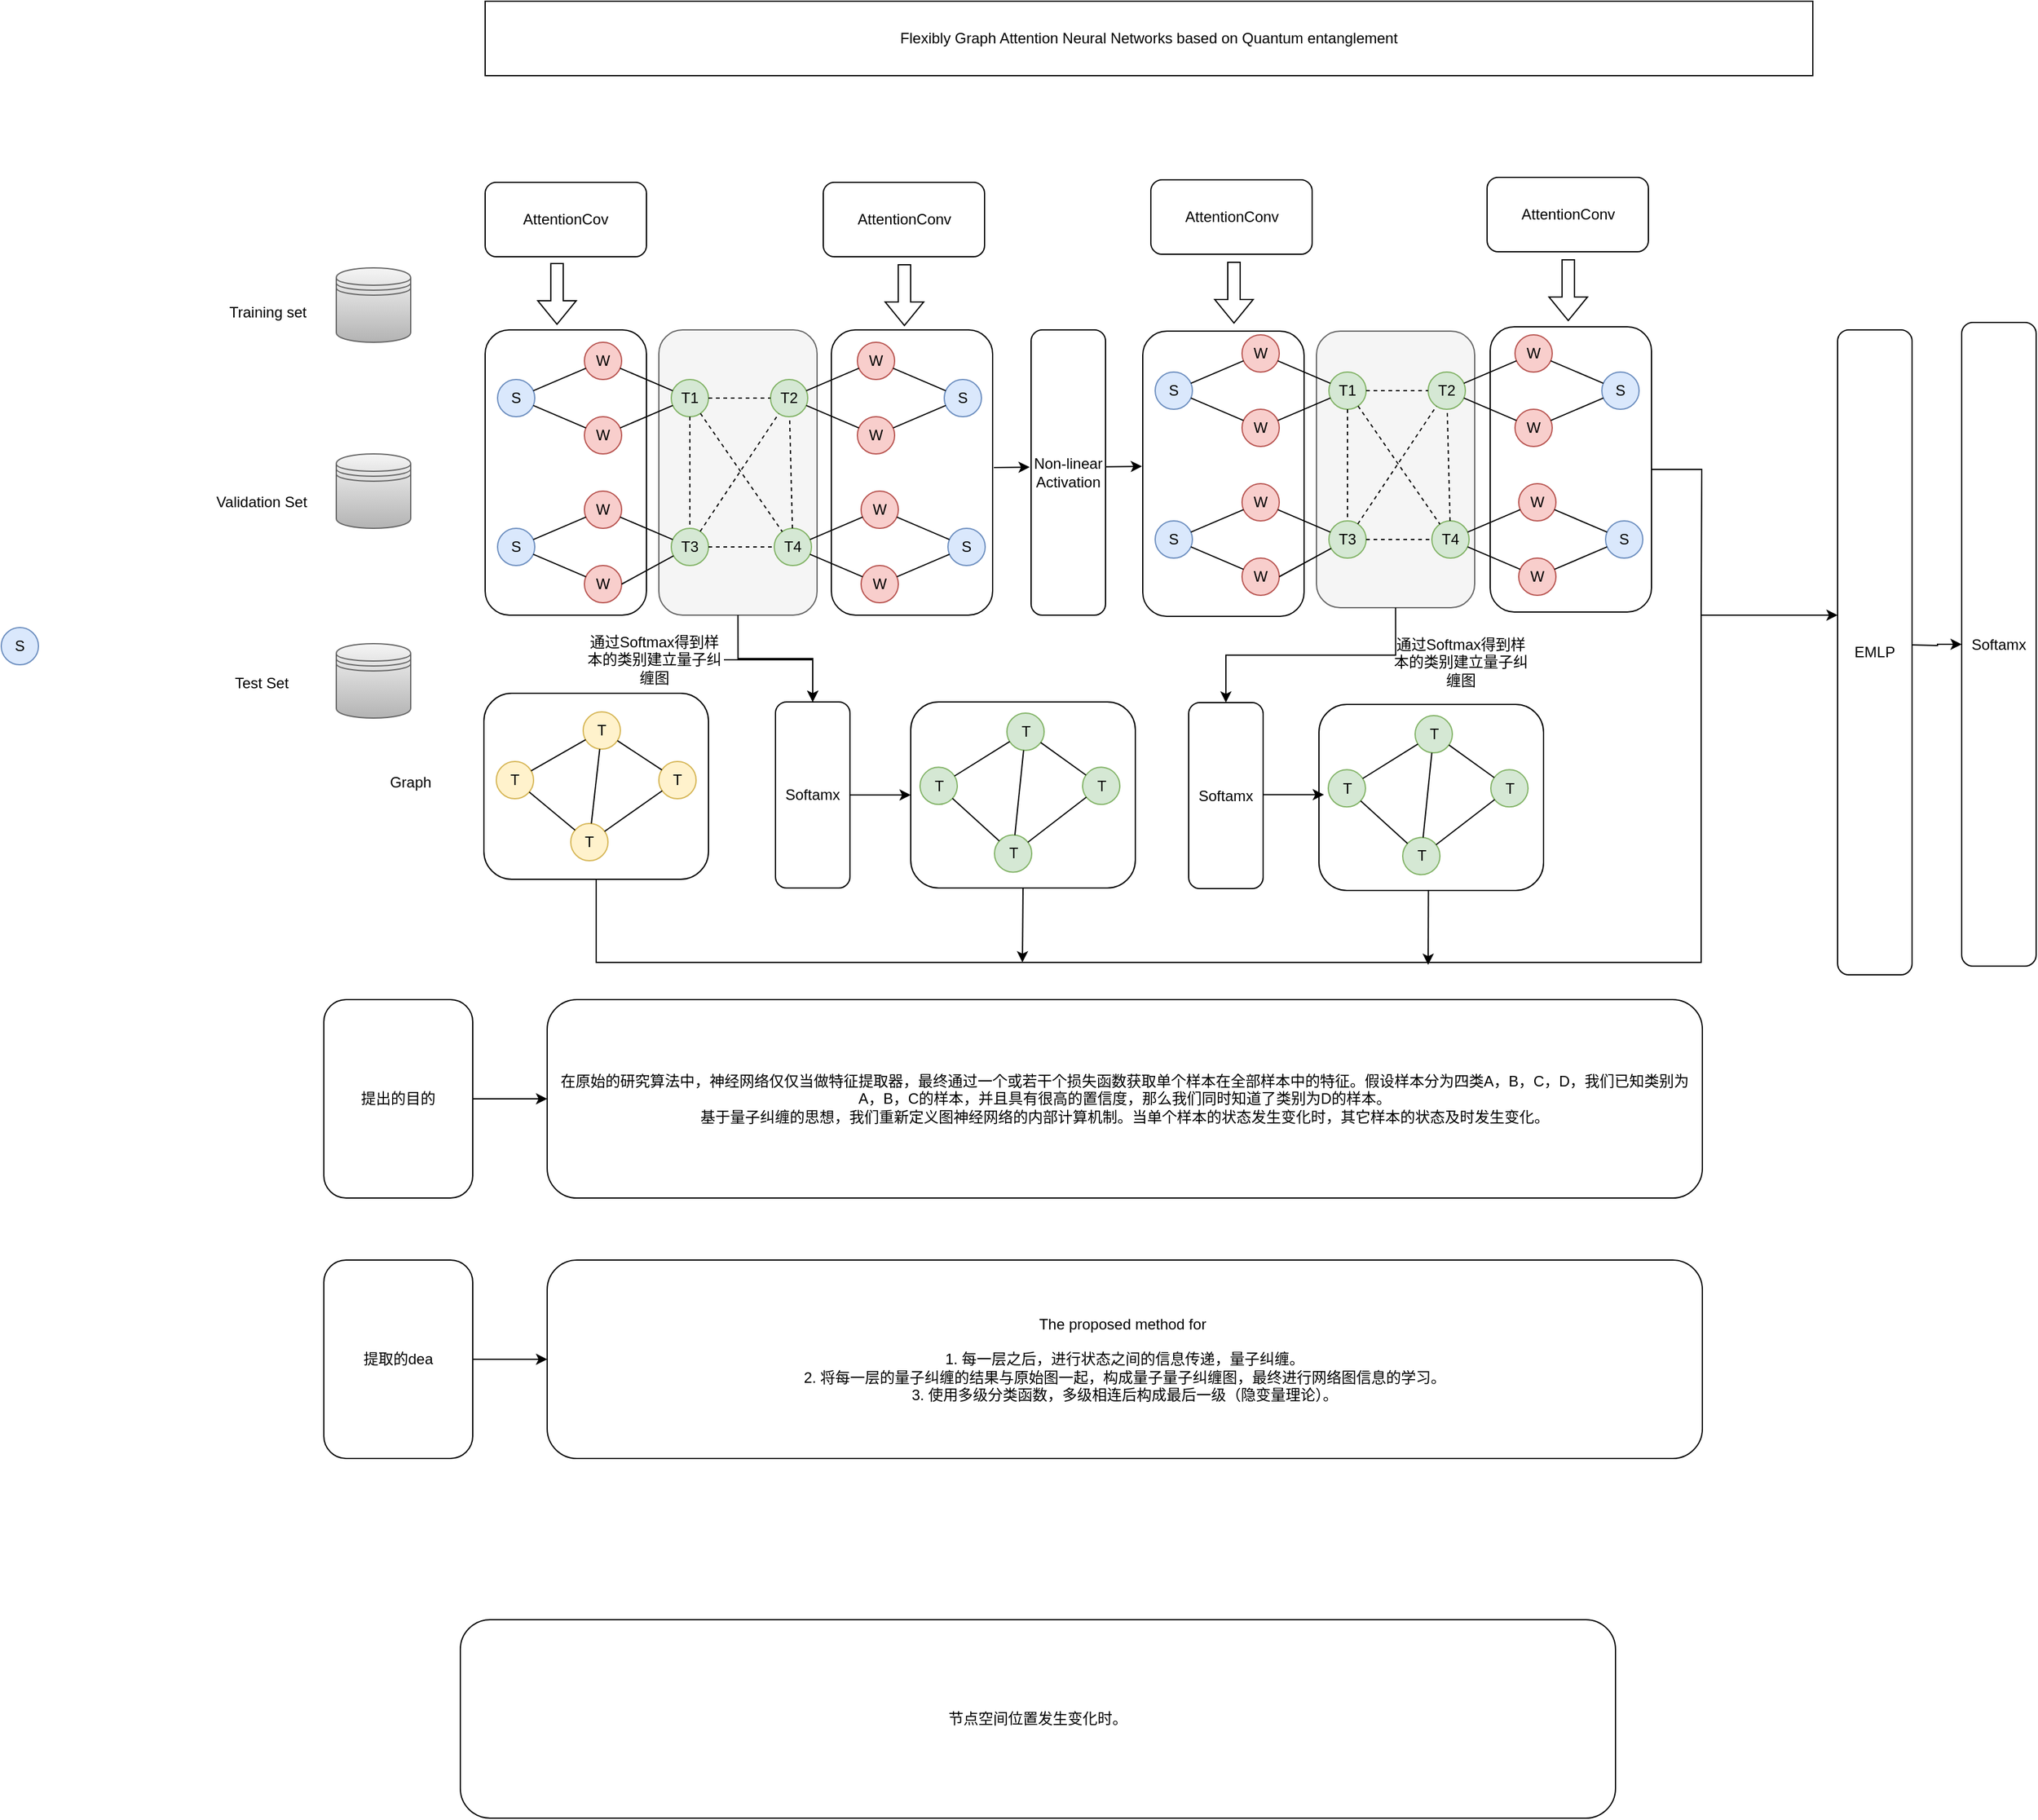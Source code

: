 <mxfile version="20.5.0" type="github">
  <diagram id="ObROusXgH3hBW1gGpqjg" name="第 1 页">
    <mxGraphModel dx="2867" dy="1100" grid="1" gridSize="10" guides="1" tooltips="1" connect="1" arrows="1" fold="1" page="1" pageScale="1" pageWidth="827" pageHeight="1169" math="0" shadow="0">
      <root>
        <mxCell id="0" />
        <mxCell id="1" parent="0" />
        <mxCell id="uUBAp2DgtA_l8BqaeNeY-1" value="" style="rounded=1;whiteSpace=wrap;html=1;" parent="1" vertex="1">
          <mxGeometry x="1020" y="817.5" width="130" height="230" as="geometry" />
        </mxCell>
        <mxCell id="uUBAp2DgtA_l8BqaeNeY-2" value="" style="rounded=1;whiteSpace=wrap;html=1;" parent="1" vertex="1">
          <mxGeometry x="489" y="820" width="130" height="230" as="geometry" />
        </mxCell>
        <mxCell id="uUBAp2DgtA_l8BqaeNeY-3" value="" style="rounded=1;whiteSpace=wrap;html=1;" parent="1" vertex="1">
          <mxGeometry x="740" y="821" width="130" height="230" as="geometry" />
        </mxCell>
        <mxCell id="uUBAp2DgtA_l8BqaeNeY-4" value="" style="rounded=1;whiteSpace=wrap;html=1;" parent="1" vertex="1">
          <mxGeometry x="210" y="820" width="130" height="230" as="geometry" />
        </mxCell>
        <mxCell id="uUBAp2DgtA_l8BqaeNeY-5" value="" style="rounded=1;whiteSpace=wrap;html=1;fillColor=#f5f5f5;fontColor=#333333;strokeColor=#666666;" parent="1" vertex="1">
          <mxGeometry x="350" y="820" width="127.5" height="230" as="geometry" />
        </mxCell>
        <mxCell id="uUBAp2DgtA_l8BqaeNeY-6" value="S" style="ellipse;whiteSpace=wrap;html=1;aspect=fixed;fillColor=#dae8fc;strokeColor=#6c8ebf;" parent="1" vertex="1">
          <mxGeometry x="220" y="860" width="30" height="30" as="geometry" />
        </mxCell>
        <mxCell id="uUBAp2DgtA_l8BqaeNeY-7" value="W" style="ellipse;whiteSpace=wrap;html=1;aspect=fixed;fillColor=#f8cecc;strokeColor=#b85450;" parent="1" vertex="1">
          <mxGeometry x="290" y="830" width="30" height="30" as="geometry" />
        </mxCell>
        <mxCell id="uUBAp2DgtA_l8BqaeNeY-8" value="W" style="ellipse;whiteSpace=wrap;html=1;aspect=fixed;fillColor=#f8cecc;strokeColor=#b85450;" parent="1" vertex="1">
          <mxGeometry x="290" y="890" width="30" height="30" as="geometry" />
        </mxCell>
        <mxCell id="uUBAp2DgtA_l8BqaeNeY-9" value="T1" style="ellipse;whiteSpace=wrap;html=1;aspect=fixed;fillColor=#d5e8d4;strokeColor=#82b366;" parent="1" vertex="1">
          <mxGeometry x="360" y="860" width="30" height="30" as="geometry" />
        </mxCell>
        <mxCell id="uUBAp2DgtA_l8BqaeNeY-10" value="S" style="ellipse;whiteSpace=wrap;html=1;aspect=fixed;fillColor=#dae8fc;strokeColor=#6c8ebf;" parent="1" vertex="1">
          <mxGeometry x="220" y="980" width="30" height="30" as="geometry" />
        </mxCell>
        <mxCell id="uUBAp2DgtA_l8BqaeNeY-11" value="W" style="ellipse;whiteSpace=wrap;html=1;aspect=fixed;fillColor=#f8cecc;strokeColor=#b85450;" parent="1" vertex="1">
          <mxGeometry x="290" y="950" width="30" height="30" as="geometry" />
        </mxCell>
        <mxCell id="uUBAp2DgtA_l8BqaeNeY-12" value="W" style="ellipse;whiteSpace=wrap;html=1;aspect=fixed;fillColor=#f8cecc;strokeColor=#b85450;" parent="1" vertex="1">
          <mxGeometry x="290" y="1010" width="30" height="30" as="geometry" />
        </mxCell>
        <mxCell id="uUBAp2DgtA_l8BqaeNeY-13" value="T3" style="ellipse;whiteSpace=wrap;html=1;aspect=fixed;fillColor=#d5e8d4;strokeColor=#82b366;" parent="1" vertex="1">
          <mxGeometry x="360" y="980" width="30" height="30" as="geometry" />
        </mxCell>
        <mxCell id="uUBAp2DgtA_l8BqaeNeY-14" value="" style="endArrow=none;html=1;rounded=0;" parent="1" source="uUBAp2DgtA_l8BqaeNeY-6" target="uUBAp2DgtA_l8BqaeNeY-7" edge="1">
          <mxGeometry width="50" height="50" relative="1" as="geometry">
            <mxPoint x="390" y="960" as="sourcePoint" />
            <mxPoint x="440" y="910" as="targetPoint" />
          </mxGeometry>
        </mxCell>
        <mxCell id="uUBAp2DgtA_l8BqaeNeY-15" value="" style="endArrow=none;html=1;rounded=0;" parent="1" source="uUBAp2DgtA_l8BqaeNeY-6" target="uUBAp2DgtA_l8BqaeNeY-8" edge="1">
          <mxGeometry width="50" height="50" relative="1" as="geometry">
            <mxPoint x="280" y="885" as="sourcePoint" />
            <mxPoint x="304.393" y="865.607" as="targetPoint" />
          </mxGeometry>
        </mxCell>
        <mxCell id="uUBAp2DgtA_l8BqaeNeY-16" value="" style="endArrow=none;html=1;rounded=0;" parent="1" source="uUBAp2DgtA_l8BqaeNeY-10" target="uUBAp2DgtA_l8BqaeNeY-11" edge="1">
          <mxGeometry width="50" height="50" relative="1" as="geometry">
            <mxPoint x="280" y="885" as="sourcePoint" />
            <mxPoint x="300" y="915" as="targetPoint" />
          </mxGeometry>
        </mxCell>
        <mxCell id="uUBAp2DgtA_l8BqaeNeY-17" value="" style="endArrow=none;html=1;rounded=0;" parent="1" source="uUBAp2DgtA_l8BqaeNeY-10" target="uUBAp2DgtA_l8BqaeNeY-12" edge="1">
          <mxGeometry width="50" height="50" relative="1" as="geometry">
            <mxPoint x="280" y="1005" as="sourcePoint" />
            <mxPoint x="304.393" y="985.607" as="targetPoint" />
          </mxGeometry>
        </mxCell>
        <mxCell id="uUBAp2DgtA_l8BqaeNeY-18" value="" style="endArrow=none;html=1;rounded=0;" parent="1" source="uUBAp2DgtA_l8BqaeNeY-7" target="uUBAp2DgtA_l8BqaeNeY-9" edge="1">
          <mxGeometry width="50" height="50" relative="1" as="geometry">
            <mxPoint x="280" y="885" as="sourcePoint" />
            <mxPoint x="304.393" y="865.607" as="targetPoint" />
          </mxGeometry>
        </mxCell>
        <mxCell id="uUBAp2DgtA_l8BqaeNeY-19" value="" style="endArrow=none;html=1;rounded=0;" parent="1" source="uUBAp2DgtA_l8BqaeNeY-8" target="uUBAp2DgtA_l8BqaeNeY-9" edge="1">
          <mxGeometry width="50" height="50" relative="1" as="geometry">
            <mxPoint x="330" y="855" as="sourcePoint" />
            <mxPoint x="370" y="885" as="targetPoint" />
          </mxGeometry>
        </mxCell>
        <mxCell id="uUBAp2DgtA_l8BqaeNeY-20" value="" style="endArrow=none;html=1;rounded=0;" parent="1" source="uUBAp2DgtA_l8BqaeNeY-11" target="uUBAp2DgtA_l8BqaeNeY-13" edge="1">
          <mxGeometry width="50" height="50" relative="1" as="geometry">
            <mxPoint x="330" y="915" as="sourcePoint" />
            <mxPoint x="370" y="885" as="targetPoint" />
          </mxGeometry>
        </mxCell>
        <mxCell id="uUBAp2DgtA_l8BqaeNeY-21" value="" style="endArrow=none;html=1;rounded=0;exitX=1;exitY=0.5;exitDx=0;exitDy=0;" parent="1" source="uUBAp2DgtA_l8BqaeNeY-12" target="uUBAp2DgtA_l8BqaeNeY-13" edge="1">
          <mxGeometry width="50" height="50" relative="1" as="geometry">
            <mxPoint x="330" y="975" as="sourcePoint" />
            <mxPoint x="370" y="1005" as="targetPoint" />
          </mxGeometry>
        </mxCell>
        <mxCell id="uUBAp2DgtA_l8BqaeNeY-22" value="T2" style="ellipse;whiteSpace=wrap;html=1;aspect=fixed;fillColor=#d5e8d4;strokeColor=#82b366;" parent="1" vertex="1">
          <mxGeometry x="440" y="860" width="30" height="30" as="geometry" />
        </mxCell>
        <mxCell id="uUBAp2DgtA_l8BqaeNeY-23" value="W" style="ellipse;whiteSpace=wrap;html=1;aspect=fixed;fillColor=#f8cecc;strokeColor=#b85450;" parent="1" vertex="1">
          <mxGeometry x="510" y="830" width="30" height="30" as="geometry" />
        </mxCell>
        <mxCell id="uUBAp2DgtA_l8BqaeNeY-24" value="W" style="ellipse;whiteSpace=wrap;html=1;aspect=fixed;fillColor=#f8cecc;strokeColor=#b85450;" parent="1" vertex="1">
          <mxGeometry x="510" y="890" width="30" height="30" as="geometry" />
        </mxCell>
        <mxCell id="uUBAp2DgtA_l8BqaeNeY-25" value="S" style="ellipse;whiteSpace=wrap;html=1;aspect=fixed;fillColor=#dae8fc;strokeColor=#6c8ebf;" parent="1" vertex="1">
          <mxGeometry x="580" y="860" width="30" height="30" as="geometry" />
        </mxCell>
        <mxCell id="uUBAp2DgtA_l8BqaeNeY-26" value="" style="endArrow=none;html=1;rounded=0;" parent="1" source="uUBAp2DgtA_l8BqaeNeY-22" target="uUBAp2DgtA_l8BqaeNeY-23" edge="1">
          <mxGeometry width="50" height="50" relative="1" as="geometry">
            <mxPoint x="610" y="960" as="sourcePoint" />
            <mxPoint x="660" y="910" as="targetPoint" />
          </mxGeometry>
        </mxCell>
        <mxCell id="uUBAp2DgtA_l8BqaeNeY-27" value="" style="endArrow=none;html=1;rounded=0;" parent="1" source="uUBAp2DgtA_l8BqaeNeY-22" target="uUBAp2DgtA_l8BqaeNeY-24" edge="1">
          <mxGeometry width="50" height="50" relative="1" as="geometry">
            <mxPoint x="500" y="885" as="sourcePoint" />
            <mxPoint x="524.393" y="865.607" as="targetPoint" />
          </mxGeometry>
        </mxCell>
        <mxCell id="uUBAp2DgtA_l8BqaeNeY-28" value="" style="endArrow=none;html=1;rounded=0;" parent="1" source="uUBAp2DgtA_l8BqaeNeY-23" target="uUBAp2DgtA_l8BqaeNeY-25" edge="1">
          <mxGeometry width="50" height="50" relative="1" as="geometry">
            <mxPoint x="500" y="885" as="sourcePoint" />
            <mxPoint x="524.393" y="865.607" as="targetPoint" />
          </mxGeometry>
        </mxCell>
        <mxCell id="uUBAp2DgtA_l8BqaeNeY-29" value="" style="endArrow=none;html=1;rounded=0;" parent="1" source="uUBAp2DgtA_l8BqaeNeY-24" target="uUBAp2DgtA_l8BqaeNeY-25" edge="1">
          <mxGeometry width="50" height="50" relative="1" as="geometry">
            <mxPoint x="550" y="855" as="sourcePoint" />
            <mxPoint x="590" y="885" as="targetPoint" />
          </mxGeometry>
        </mxCell>
        <mxCell id="uUBAp2DgtA_l8BqaeNeY-30" value="T4" style="ellipse;whiteSpace=wrap;html=1;aspect=fixed;fillColor=#d5e8d4;strokeColor=#82b366;" parent="1" vertex="1">
          <mxGeometry x="443" y="980" width="30" height="30" as="geometry" />
        </mxCell>
        <mxCell id="uUBAp2DgtA_l8BqaeNeY-31" value="W" style="ellipse;whiteSpace=wrap;html=1;aspect=fixed;fillColor=#f8cecc;strokeColor=#b85450;" parent="1" vertex="1">
          <mxGeometry x="513" y="950" width="30" height="30" as="geometry" />
        </mxCell>
        <mxCell id="uUBAp2DgtA_l8BqaeNeY-32" value="W" style="ellipse;whiteSpace=wrap;html=1;aspect=fixed;fillColor=#f8cecc;strokeColor=#b85450;" parent="1" vertex="1">
          <mxGeometry x="513" y="1010" width="30" height="30" as="geometry" />
        </mxCell>
        <mxCell id="uUBAp2DgtA_l8BqaeNeY-33" value="S" style="ellipse;whiteSpace=wrap;html=1;aspect=fixed;fillColor=#dae8fc;strokeColor=#6c8ebf;" parent="1" vertex="1">
          <mxGeometry x="583" y="980" width="30" height="30" as="geometry" />
        </mxCell>
        <mxCell id="uUBAp2DgtA_l8BqaeNeY-34" value="" style="endArrow=none;html=1;rounded=0;" parent="1" source="uUBAp2DgtA_l8BqaeNeY-30" target="uUBAp2DgtA_l8BqaeNeY-31" edge="1">
          <mxGeometry width="50" height="50" relative="1" as="geometry">
            <mxPoint x="613" y="1080" as="sourcePoint" />
            <mxPoint x="663" y="1030" as="targetPoint" />
          </mxGeometry>
        </mxCell>
        <mxCell id="uUBAp2DgtA_l8BqaeNeY-35" value="" style="endArrow=none;html=1;rounded=0;" parent="1" source="uUBAp2DgtA_l8BqaeNeY-30" target="uUBAp2DgtA_l8BqaeNeY-32" edge="1">
          <mxGeometry width="50" height="50" relative="1" as="geometry">
            <mxPoint x="503" y="1005" as="sourcePoint" />
            <mxPoint x="527.393" y="985.607" as="targetPoint" />
          </mxGeometry>
        </mxCell>
        <mxCell id="uUBAp2DgtA_l8BqaeNeY-36" value="" style="endArrow=none;html=1;rounded=0;" parent="1" source="uUBAp2DgtA_l8BqaeNeY-31" target="uUBAp2DgtA_l8BqaeNeY-33" edge="1">
          <mxGeometry width="50" height="50" relative="1" as="geometry">
            <mxPoint x="503" y="1005" as="sourcePoint" />
            <mxPoint x="527.393" y="985.607" as="targetPoint" />
          </mxGeometry>
        </mxCell>
        <mxCell id="uUBAp2DgtA_l8BqaeNeY-37" value="" style="endArrow=none;html=1;rounded=0;" parent="1" source="uUBAp2DgtA_l8BqaeNeY-32" target="uUBAp2DgtA_l8BqaeNeY-33" edge="1">
          <mxGeometry width="50" height="50" relative="1" as="geometry">
            <mxPoint x="553" y="975" as="sourcePoint" />
            <mxPoint x="593" y="1005" as="targetPoint" />
          </mxGeometry>
        </mxCell>
        <mxCell id="uUBAp2DgtA_l8BqaeNeY-38" value="" style="endArrow=none;dashed=1;html=1;rounded=0;" parent="1" source="uUBAp2DgtA_l8BqaeNeY-9" target="uUBAp2DgtA_l8BqaeNeY-22" edge="1">
          <mxGeometry width="50" height="50" relative="1" as="geometry">
            <mxPoint x="390" y="920" as="sourcePoint" />
            <mxPoint x="440" y="870" as="targetPoint" />
          </mxGeometry>
        </mxCell>
        <mxCell id="uUBAp2DgtA_l8BqaeNeY-39" value="" style="endArrow=none;dashed=1;html=1;rounded=0;" parent="1" source="uUBAp2DgtA_l8BqaeNeY-9" target="uUBAp2DgtA_l8BqaeNeY-30" edge="1">
          <mxGeometry width="50" height="50" relative="1" as="geometry">
            <mxPoint x="400" y="885" as="sourcePoint" />
            <mxPoint x="450" y="885" as="targetPoint" />
          </mxGeometry>
        </mxCell>
        <mxCell id="uUBAp2DgtA_l8BqaeNeY-40" value="" style="endArrow=none;dashed=1;html=1;rounded=0;" parent="1" source="uUBAp2DgtA_l8BqaeNeY-9" target="uUBAp2DgtA_l8BqaeNeY-13" edge="1">
          <mxGeometry width="50" height="50" relative="1" as="geometry">
            <mxPoint x="410" y="895" as="sourcePoint" />
            <mxPoint x="460" y="895" as="targetPoint" />
          </mxGeometry>
        </mxCell>
        <mxCell id="uUBAp2DgtA_l8BqaeNeY-41" value="" style="endArrow=none;dashed=1;html=1;rounded=0;" parent="1" source="uUBAp2DgtA_l8BqaeNeY-30" target="uUBAp2DgtA_l8BqaeNeY-22" edge="1">
          <mxGeometry width="50" height="50" relative="1" as="geometry">
            <mxPoint x="400" y="885" as="sourcePoint" />
            <mxPoint x="450" y="885" as="targetPoint" />
          </mxGeometry>
        </mxCell>
        <mxCell id="uUBAp2DgtA_l8BqaeNeY-42" value="" style="endArrow=none;dashed=1;html=1;rounded=0;" parent="1" source="uUBAp2DgtA_l8BqaeNeY-13" target="uUBAp2DgtA_l8BqaeNeY-22" edge="1">
          <mxGeometry width="50" height="50" relative="1" as="geometry">
            <mxPoint x="467.643" y="990.004" as="sourcePoint" />
            <mxPoint x="465.312" y="899.997" as="targetPoint" />
          </mxGeometry>
        </mxCell>
        <mxCell id="uUBAp2DgtA_l8BqaeNeY-43" value="" style="endArrow=none;dashed=1;html=1;rounded=0;" parent="1" source="uUBAp2DgtA_l8BqaeNeY-13" target="uUBAp2DgtA_l8BqaeNeY-30" edge="1">
          <mxGeometry width="50" height="50" relative="1" as="geometry">
            <mxPoint x="393.287" y="992.497" as="sourcePoint" />
            <mxPoint x="456.679" y="897.481" as="targetPoint" />
          </mxGeometry>
        </mxCell>
        <mxCell id="uUBAp2DgtA_l8BqaeNeY-44" value="" style="rounded=1;whiteSpace=wrap;html=1;fillColor=#f5f5f5;fontColor=#333333;strokeColor=#666666;" parent="1" vertex="1">
          <mxGeometry x="880" y="821" width="127.5" height="223" as="geometry" />
        </mxCell>
        <mxCell id="uUBAp2DgtA_l8BqaeNeY-45" value="S" style="ellipse;whiteSpace=wrap;html=1;aspect=fixed;fillColor=#dae8fc;strokeColor=#6c8ebf;" parent="1" vertex="1">
          <mxGeometry x="750" y="854" width="30" height="30" as="geometry" />
        </mxCell>
        <mxCell id="uUBAp2DgtA_l8BqaeNeY-46" value="W" style="ellipse;whiteSpace=wrap;html=1;aspect=fixed;fillColor=#f8cecc;strokeColor=#b85450;" parent="1" vertex="1">
          <mxGeometry x="820" y="824" width="30" height="30" as="geometry" />
        </mxCell>
        <mxCell id="uUBAp2DgtA_l8BqaeNeY-47" value="W" style="ellipse;whiteSpace=wrap;html=1;aspect=fixed;fillColor=#f8cecc;strokeColor=#b85450;" parent="1" vertex="1">
          <mxGeometry x="820" y="884" width="30" height="30" as="geometry" />
        </mxCell>
        <mxCell id="uUBAp2DgtA_l8BqaeNeY-48" value="T1" style="ellipse;whiteSpace=wrap;html=1;aspect=fixed;fillColor=#d5e8d4;strokeColor=#82b366;" parent="1" vertex="1">
          <mxGeometry x="890" y="854" width="30" height="30" as="geometry" />
        </mxCell>
        <mxCell id="uUBAp2DgtA_l8BqaeNeY-49" value="S" style="ellipse;whiteSpace=wrap;html=1;aspect=fixed;fillColor=#dae8fc;strokeColor=#6c8ebf;" parent="1" vertex="1">
          <mxGeometry x="750" y="974" width="30" height="30" as="geometry" />
        </mxCell>
        <mxCell id="uUBAp2DgtA_l8BqaeNeY-50" value="W" style="ellipse;whiteSpace=wrap;html=1;aspect=fixed;fillColor=#f8cecc;strokeColor=#b85450;" parent="1" vertex="1">
          <mxGeometry x="820" y="944" width="30" height="30" as="geometry" />
        </mxCell>
        <mxCell id="uUBAp2DgtA_l8BqaeNeY-51" value="W" style="ellipse;whiteSpace=wrap;html=1;aspect=fixed;fillColor=#f8cecc;strokeColor=#b85450;" parent="1" vertex="1">
          <mxGeometry x="820" y="1004" width="30" height="30" as="geometry" />
        </mxCell>
        <mxCell id="uUBAp2DgtA_l8BqaeNeY-52" value="T3" style="ellipse;whiteSpace=wrap;html=1;aspect=fixed;fillColor=#d5e8d4;strokeColor=#82b366;" parent="1" vertex="1">
          <mxGeometry x="890" y="974" width="30" height="30" as="geometry" />
        </mxCell>
        <mxCell id="uUBAp2DgtA_l8BqaeNeY-53" value="" style="endArrow=none;html=1;rounded=0;" parent="1" source="uUBAp2DgtA_l8BqaeNeY-45" target="uUBAp2DgtA_l8BqaeNeY-46" edge="1">
          <mxGeometry width="50" height="50" relative="1" as="geometry">
            <mxPoint x="920" y="954" as="sourcePoint" />
            <mxPoint x="970" y="904" as="targetPoint" />
          </mxGeometry>
        </mxCell>
        <mxCell id="uUBAp2DgtA_l8BqaeNeY-54" value="" style="endArrow=none;html=1;rounded=0;" parent="1" source="uUBAp2DgtA_l8BqaeNeY-45" target="uUBAp2DgtA_l8BqaeNeY-47" edge="1">
          <mxGeometry width="50" height="50" relative="1" as="geometry">
            <mxPoint x="810" y="879" as="sourcePoint" />
            <mxPoint x="834.393" y="859.607" as="targetPoint" />
          </mxGeometry>
        </mxCell>
        <mxCell id="uUBAp2DgtA_l8BqaeNeY-55" value="" style="endArrow=none;html=1;rounded=0;" parent="1" source="uUBAp2DgtA_l8BqaeNeY-49" target="uUBAp2DgtA_l8BqaeNeY-50" edge="1">
          <mxGeometry width="50" height="50" relative="1" as="geometry">
            <mxPoint x="810" y="879" as="sourcePoint" />
            <mxPoint x="830" y="909" as="targetPoint" />
          </mxGeometry>
        </mxCell>
        <mxCell id="uUBAp2DgtA_l8BqaeNeY-56" value="" style="endArrow=none;html=1;rounded=0;" parent="1" source="uUBAp2DgtA_l8BqaeNeY-49" target="uUBAp2DgtA_l8BqaeNeY-51" edge="1">
          <mxGeometry width="50" height="50" relative="1" as="geometry">
            <mxPoint x="810" y="999" as="sourcePoint" />
            <mxPoint x="834.393" y="979.607" as="targetPoint" />
          </mxGeometry>
        </mxCell>
        <mxCell id="uUBAp2DgtA_l8BqaeNeY-57" value="" style="endArrow=none;html=1;rounded=0;" parent="1" source="uUBAp2DgtA_l8BqaeNeY-46" target="uUBAp2DgtA_l8BqaeNeY-48" edge="1">
          <mxGeometry width="50" height="50" relative="1" as="geometry">
            <mxPoint x="810" y="879" as="sourcePoint" />
            <mxPoint x="834.393" y="859.607" as="targetPoint" />
          </mxGeometry>
        </mxCell>
        <mxCell id="uUBAp2DgtA_l8BqaeNeY-58" value="" style="endArrow=none;html=1;rounded=0;" parent="1" source="uUBAp2DgtA_l8BqaeNeY-47" target="uUBAp2DgtA_l8BqaeNeY-48" edge="1">
          <mxGeometry width="50" height="50" relative="1" as="geometry">
            <mxPoint x="860" y="849" as="sourcePoint" />
            <mxPoint x="900" y="879" as="targetPoint" />
          </mxGeometry>
        </mxCell>
        <mxCell id="uUBAp2DgtA_l8BqaeNeY-59" value="" style="endArrow=none;html=1;rounded=0;" parent="1" source="uUBAp2DgtA_l8BqaeNeY-50" target="uUBAp2DgtA_l8BqaeNeY-52" edge="1">
          <mxGeometry width="50" height="50" relative="1" as="geometry">
            <mxPoint x="860" y="909" as="sourcePoint" />
            <mxPoint x="900" y="879" as="targetPoint" />
          </mxGeometry>
        </mxCell>
        <mxCell id="uUBAp2DgtA_l8BqaeNeY-60" value="" style="endArrow=none;html=1;rounded=0;exitX=1;exitY=0.5;exitDx=0;exitDy=0;" parent="1" source="uUBAp2DgtA_l8BqaeNeY-51" target="uUBAp2DgtA_l8BqaeNeY-52" edge="1">
          <mxGeometry width="50" height="50" relative="1" as="geometry">
            <mxPoint x="860" y="969" as="sourcePoint" />
            <mxPoint x="900" y="999" as="targetPoint" />
          </mxGeometry>
        </mxCell>
        <mxCell id="uUBAp2DgtA_l8BqaeNeY-61" value="T2" style="ellipse;whiteSpace=wrap;html=1;aspect=fixed;fillColor=#d5e8d4;strokeColor=#82b366;" parent="1" vertex="1">
          <mxGeometry x="970" y="854" width="30" height="30" as="geometry" />
        </mxCell>
        <mxCell id="uUBAp2DgtA_l8BqaeNeY-62" value="W" style="ellipse;whiteSpace=wrap;html=1;aspect=fixed;fillColor=#f8cecc;strokeColor=#b85450;" parent="1" vertex="1">
          <mxGeometry x="1040" y="824" width="30" height="30" as="geometry" />
        </mxCell>
        <mxCell id="uUBAp2DgtA_l8BqaeNeY-63" value="W" style="ellipse;whiteSpace=wrap;html=1;aspect=fixed;fillColor=#f8cecc;strokeColor=#b85450;" parent="1" vertex="1">
          <mxGeometry x="1040" y="884" width="30" height="30" as="geometry" />
        </mxCell>
        <mxCell id="uUBAp2DgtA_l8BqaeNeY-64" value="S" style="ellipse;whiteSpace=wrap;html=1;aspect=fixed;fillColor=#dae8fc;strokeColor=#6c8ebf;" parent="1" vertex="1">
          <mxGeometry x="1110" y="854" width="30" height="30" as="geometry" />
        </mxCell>
        <mxCell id="uUBAp2DgtA_l8BqaeNeY-65" value="" style="endArrow=none;html=1;rounded=0;" parent="1" source="uUBAp2DgtA_l8BqaeNeY-61" target="uUBAp2DgtA_l8BqaeNeY-62" edge="1">
          <mxGeometry width="50" height="50" relative="1" as="geometry">
            <mxPoint x="1140" y="954" as="sourcePoint" />
            <mxPoint x="1190" y="904" as="targetPoint" />
          </mxGeometry>
        </mxCell>
        <mxCell id="uUBAp2DgtA_l8BqaeNeY-66" value="" style="endArrow=none;html=1;rounded=0;" parent="1" source="uUBAp2DgtA_l8BqaeNeY-61" target="uUBAp2DgtA_l8BqaeNeY-63" edge="1">
          <mxGeometry width="50" height="50" relative="1" as="geometry">
            <mxPoint x="1030" y="879" as="sourcePoint" />
            <mxPoint x="1054.393" y="859.607" as="targetPoint" />
          </mxGeometry>
        </mxCell>
        <mxCell id="uUBAp2DgtA_l8BqaeNeY-67" value="" style="endArrow=none;html=1;rounded=0;" parent="1" source="uUBAp2DgtA_l8BqaeNeY-62" target="uUBAp2DgtA_l8BqaeNeY-64" edge="1">
          <mxGeometry width="50" height="50" relative="1" as="geometry">
            <mxPoint x="1030" y="879" as="sourcePoint" />
            <mxPoint x="1054.393" y="859.607" as="targetPoint" />
          </mxGeometry>
        </mxCell>
        <mxCell id="uUBAp2DgtA_l8BqaeNeY-68" value="" style="endArrow=none;html=1;rounded=0;" parent="1" source="uUBAp2DgtA_l8BqaeNeY-63" target="uUBAp2DgtA_l8BqaeNeY-64" edge="1">
          <mxGeometry width="50" height="50" relative="1" as="geometry">
            <mxPoint x="1080" y="849" as="sourcePoint" />
            <mxPoint x="1120" y="879" as="targetPoint" />
          </mxGeometry>
        </mxCell>
        <mxCell id="uUBAp2DgtA_l8BqaeNeY-69" value="T4" style="ellipse;whiteSpace=wrap;html=1;aspect=fixed;fillColor=#d5e8d4;strokeColor=#82b366;" parent="1" vertex="1">
          <mxGeometry x="973" y="974" width="30" height="30" as="geometry" />
        </mxCell>
        <mxCell id="uUBAp2DgtA_l8BqaeNeY-70" value="W" style="ellipse;whiteSpace=wrap;html=1;aspect=fixed;fillColor=#f8cecc;strokeColor=#b85450;" parent="1" vertex="1">
          <mxGeometry x="1043" y="944" width="30" height="30" as="geometry" />
        </mxCell>
        <mxCell id="uUBAp2DgtA_l8BqaeNeY-71" value="W" style="ellipse;whiteSpace=wrap;html=1;aspect=fixed;fillColor=#f8cecc;strokeColor=#b85450;" parent="1" vertex="1">
          <mxGeometry x="1043" y="1004" width="30" height="30" as="geometry" />
        </mxCell>
        <mxCell id="uUBAp2DgtA_l8BqaeNeY-72" value="S" style="ellipse;whiteSpace=wrap;html=1;aspect=fixed;fillColor=#dae8fc;strokeColor=#6c8ebf;" parent="1" vertex="1">
          <mxGeometry x="1113" y="974" width="30" height="30" as="geometry" />
        </mxCell>
        <mxCell id="uUBAp2DgtA_l8BqaeNeY-73" value="" style="endArrow=none;html=1;rounded=0;" parent="1" source="uUBAp2DgtA_l8BqaeNeY-69" target="uUBAp2DgtA_l8BqaeNeY-70" edge="1">
          <mxGeometry width="50" height="50" relative="1" as="geometry">
            <mxPoint x="1143" y="1074" as="sourcePoint" />
            <mxPoint x="1193" y="1024" as="targetPoint" />
          </mxGeometry>
        </mxCell>
        <mxCell id="uUBAp2DgtA_l8BqaeNeY-74" value="" style="endArrow=none;html=1;rounded=0;" parent="1" source="uUBAp2DgtA_l8BqaeNeY-69" target="uUBAp2DgtA_l8BqaeNeY-71" edge="1">
          <mxGeometry width="50" height="50" relative="1" as="geometry">
            <mxPoint x="1033" y="999" as="sourcePoint" />
            <mxPoint x="1057.393" y="979.607" as="targetPoint" />
          </mxGeometry>
        </mxCell>
        <mxCell id="uUBAp2DgtA_l8BqaeNeY-75" value="" style="endArrow=none;html=1;rounded=0;" parent="1" source="uUBAp2DgtA_l8BqaeNeY-70" target="uUBAp2DgtA_l8BqaeNeY-72" edge="1">
          <mxGeometry width="50" height="50" relative="1" as="geometry">
            <mxPoint x="1033" y="999" as="sourcePoint" />
            <mxPoint x="1057.393" y="979.607" as="targetPoint" />
          </mxGeometry>
        </mxCell>
        <mxCell id="uUBAp2DgtA_l8BqaeNeY-76" value="" style="endArrow=none;html=1;rounded=0;" parent="1" source="uUBAp2DgtA_l8BqaeNeY-71" target="uUBAp2DgtA_l8BqaeNeY-72" edge="1">
          <mxGeometry width="50" height="50" relative="1" as="geometry">
            <mxPoint x="1083" y="969" as="sourcePoint" />
            <mxPoint x="1123" y="999" as="targetPoint" />
          </mxGeometry>
        </mxCell>
        <mxCell id="uUBAp2DgtA_l8BqaeNeY-77" value="" style="endArrow=none;dashed=1;html=1;rounded=0;" parent="1" source="uUBAp2DgtA_l8BqaeNeY-48" target="uUBAp2DgtA_l8BqaeNeY-61" edge="1">
          <mxGeometry width="50" height="50" relative="1" as="geometry">
            <mxPoint x="920" y="914" as="sourcePoint" />
            <mxPoint x="970" y="864" as="targetPoint" />
          </mxGeometry>
        </mxCell>
        <mxCell id="uUBAp2DgtA_l8BqaeNeY-78" value="" style="endArrow=none;dashed=1;html=1;rounded=0;" parent="1" source="uUBAp2DgtA_l8BqaeNeY-48" target="uUBAp2DgtA_l8BqaeNeY-69" edge="1">
          <mxGeometry width="50" height="50" relative="1" as="geometry">
            <mxPoint x="930" y="879" as="sourcePoint" />
            <mxPoint x="980" y="879" as="targetPoint" />
          </mxGeometry>
        </mxCell>
        <mxCell id="uUBAp2DgtA_l8BqaeNeY-79" value="" style="endArrow=none;dashed=1;html=1;rounded=0;" parent="1" source="uUBAp2DgtA_l8BqaeNeY-48" target="uUBAp2DgtA_l8BqaeNeY-52" edge="1">
          <mxGeometry width="50" height="50" relative="1" as="geometry">
            <mxPoint x="940" y="889" as="sourcePoint" />
            <mxPoint x="990" y="889" as="targetPoint" />
          </mxGeometry>
        </mxCell>
        <mxCell id="uUBAp2DgtA_l8BqaeNeY-80" value="" style="endArrow=none;dashed=1;html=1;rounded=0;" parent="1" source="uUBAp2DgtA_l8BqaeNeY-69" target="uUBAp2DgtA_l8BqaeNeY-61" edge="1">
          <mxGeometry width="50" height="50" relative="1" as="geometry">
            <mxPoint x="930" y="879" as="sourcePoint" />
            <mxPoint x="980" y="879" as="targetPoint" />
          </mxGeometry>
        </mxCell>
        <mxCell id="uUBAp2DgtA_l8BqaeNeY-81" value="" style="endArrow=none;dashed=1;html=1;rounded=0;" parent="1" source="uUBAp2DgtA_l8BqaeNeY-52" target="uUBAp2DgtA_l8BqaeNeY-61" edge="1">
          <mxGeometry width="50" height="50" relative="1" as="geometry">
            <mxPoint x="997.643" y="984.004" as="sourcePoint" />
            <mxPoint x="995.312" y="893.997" as="targetPoint" />
          </mxGeometry>
        </mxCell>
        <mxCell id="uUBAp2DgtA_l8BqaeNeY-82" value="" style="endArrow=none;dashed=1;html=1;rounded=0;" parent="1" source="uUBAp2DgtA_l8BqaeNeY-52" target="uUBAp2DgtA_l8BqaeNeY-69" edge="1">
          <mxGeometry width="50" height="50" relative="1" as="geometry">
            <mxPoint x="923.287" y="986.497" as="sourcePoint" />
            <mxPoint x="986.679" y="891.481" as="targetPoint" />
          </mxGeometry>
        </mxCell>
        <mxCell id="uUBAp2DgtA_l8BqaeNeY-83" value="Non-linear&lt;br&gt;Activation" style="rounded=1;whiteSpace=wrap;html=1;" parent="1" vertex="1">
          <mxGeometry x="650" y="820" width="60" height="230" as="geometry" />
        </mxCell>
        <mxCell id="uUBAp2DgtA_l8BqaeNeY-84" value="EMLP" style="rounded=1;whiteSpace=wrap;html=1;" parent="1" vertex="1">
          <mxGeometry x="1300" y="820" width="60" height="520" as="geometry" />
        </mxCell>
        <mxCell id="uUBAp2DgtA_l8BqaeNeY-85" value="" style="shape=datastore;whiteSpace=wrap;html=1;fillColor=#f5f5f5;strokeColor=#666666;gradientColor=#b3b3b3;" parent="1" vertex="1">
          <mxGeometry x="90" y="770" width="60" height="60" as="geometry" />
        </mxCell>
        <mxCell id="uUBAp2DgtA_l8BqaeNeY-86" value="" style="shape=datastore;whiteSpace=wrap;html=1;fillColor=#f5f5f5;strokeColor=#666666;gradientColor=#b3b3b3;" parent="1" vertex="1">
          <mxGeometry x="90" y="920" width="60" height="60" as="geometry" />
        </mxCell>
        <mxCell id="uUBAp2DgtA_l8BqaeNeY-87" value="" style="shape=datastore;whiteSpace=wrap;html=1;fillColor=#f5f5f5;strokeColor=#666666;gradientColor=#b3b3b3;" parent="1" vertex="1">
          <mxGeometry x="90" y="1073" width="60" height="60" as="geometry" />
        </mxCell>
        <mxCell id="uUBAp2DgtA_l8BqaeNeY-92" value="" style="shape=flexArrow;endArrow=classic;html=1;rounded=0;" parent="1" edge="1">
          <mxGeometry width="50" height="50" relative="1" as="geometry">
            <mxPoint x="267.91" y="766" as="sourcePoint" />
            <mxPoint x="267.91" y="816" as="targetPoint" />
          </mxGeometry>
        </mxCell>
        <mxCell id="uUBAp2DgtA_l8BqaeNeY-93" value="AttentionCov" style="rounded=1;whiteSpace=wrap;html=1;" parent="1" vertex="1">
          <mxGeometry x="210" y="701" width="130" height="60" as="geometry" />
        </mxCell>
        <mxCell id="uUBAp2DgtA_l8BqaeNeY-94" value="AttentionConv" style="rounded=1;whiteSpace=wrap;html=1;" parent="1" vertex="1">
          <mxGeometry x="746.5" y="699" width="130" height="60" as="geometry" />
        </mxCell>
        <mxCell id="uUBAp2DgtA_l8BqaeNeY-95" value="" style="shape=flexArrow;endArrow=classic;html=1;rounded=0;" parent="1" edge="1">
          <mxGeometry width="50" height="50" relative="1" as="geometry">
            <mxPoint x="813.5" y="765" as="sourcePoint" />
            <mxPoint x="813.5" y="815" as="targetPoint" />
          </mxGeometry>
        </mxCell>
        <mxCell id="uUBAp2DgtA_l8BqaeNeY-96" value="" style="shape=flexArrow;endArrow=classic;html=1;rounded=0;" parent="1" edge="1">
          <mxGeometry width="50" height="50" relative="1" as="geometry">
            <mxPoint x="547.91" y="767" as="sourcePoint" />
            <mxPoint x="547.91" y="817" as="targetPoint" />
          </mxGeometry>
        </mxCell>
        <mxCell id="uUBAp2DgtA_l8BqaeNeY-97" value="AttentionConv" style="rounded=1;whiteSpace=wrap;html=1;" parent="1" vertex="1">
          <mxGeometry x="482.5" y="701" width="130" height="60" as="geometry" />
        </mxCell>
        <mxCell id="uUBAp2DgtA_l8BqaeNeY-98" value="" style="shape=flexArrow;endArrow=classic;html=1;rounded=0;" parent="1" edge="1">
          <mxGeometry width="50" height="50" relative="1" as="geometry">
            <mxPoint x="1082.91" y="763" as="sourcePoint" />
            <mxPoint x="1082.91" y="813" as="targetPoint" />
          </mxGeometry>
        </mxCell>
        <mxCell id="uUBAp2DgtA_l8BqaeNeY-99" value="AttentionConv" style="rounded=1;whiteSpace=wrap;html=1;" parent="1" vertex="1">
          <mxGeometry x="1017.5" y="697" width="130" height="60" as="geometry" />
        </mxCell>
        <mxCell id="uUBAp2DgtA_l8BqaeNeY-110" value="" style="group" parent="1" vertex="1" connectable="0">
          <mxGeometry x="219" y="1128" width="171" height="135" as="geometry" />
        </mxCell>
        <mxCell id="-yCArFwvEZyqS_r8EFs1-46" value="" style="group" parent="uUBAp2DgtA_l8BqaeNeY-110" vertex="1" connectable="0">
          <mxGeometry x="-10" y="-15" width="181" height="150" as="geometry" />
        </mxCell>
        <mxCell id="-yCArFwvEZyqS_r8EFs1-47" value="" style="rounded=1;whiteSpace=wrap;html=1;" parent="-yCArFwvEZyqS_r8EFs1-46" vertex="1">
          <mxGeometry width="181" height="150" as="geometry" />
        </mxCell>
        <mxCell id="uUBAp2DgtA_l8BqaeNeY-111" value="T" style="ellipse;whiteSpace=wrap;html=1;aspect=fixed;fillColor=#fff2cc;strokeColor=#d6b656;" parent="uUBAp2DgtA_l8BqaeNeY-110" vertex="1">
          <mxGeometry y="40" width="30" height="30" as="geometry" />
        </mxCell>
        <mxCell id="uUBAp2DgtA_l8BqaeNeY-112" value="T" style="ellipse;whiteSpace=wrap;html=1;aspect=fixed;fillColor=#fff2cc;strokeColor=#d6b656;" parent="uUBAp2DgtA_l8BqaeNeY-110" vertex="1">
          <mxGeometry x="70" width="30" height="30" as="geometry" />
        </mxCell>
        <mxCell id="uUBAp2DgtA_l8BqaeNeY-113" value="" style="endArrow=none;html=1;rounded=0;" parent="uUBAp2DgtA_l8BqaeNeY-110" source="uUBAp2DgtA_l8BqaeNeY-112" target="uUBAp2DgtA_l8BqaeNeY-111" edge="1">
          <mxGeometry width="50" height="50" relative="1" as="geometry">
            <mxPoint x="-321.213" y="230.909" as="sourcePoint" />
            <mxPoint x="-278.815" y="249.155" as="targetPoint" />
          </mxGeometry>
        </mxCell>
        <mxCell id="uUBAp2DgtA_l8BqaeNeY-114" value="T" style="ellipse;whiteSpace=wrap;html=1;aspect=fixed;fillColor=#fff2cc;strokeColor=#d6b656;" parent="uUBAp2DgtA_l8BqaeNeY-110" vertex="1">
          <mxGeometry x="60" y="90" width="30" height="30" as="geometry" />
        </mxCell>
        <mxCell id="uUBAp2DgtA_l8BqaeNeY-115" value="T" style="ellipse;whiteSpace=wrap;html=1;aspect=fixed;fillColor=#fff2cc;strokeColor=#d6b656;" parent="uUBAp2DgtA_l8BqaeNeY-110" vertex="1">
          <mxGeometry x="131" y="40" width="30" height="30" as="geometry" />
        </mxCell>
        <mxCell id="uUBAp2DgtA_l8BqaeNeY-116" value="" style="endArrow=none;html=1;rounded=0;" parent="uUBAp2DgtA_l8BqaeNeY-110" source="uUBAp2DgtA_l8BqaeNeY-114" target="uUBAp2DgtA_l8BqaeNeY-112" edge="1">
          <mxGeometry width="50" height="50" relative="1" as="geometry">
            <mxPoint x="-260.213" y="270.909" as="sourcePoint" />
            <mxPoint x="-217.815" y="289.155" as="targetPoint" />
          </mxGeometry>
        </mxCell>
        <mxCell id="uUBAp2DgtA_l8BqaeNeY-117" value="" style="endArrow=none;html=1;rounded=0;" parent="uUBAp2DgtA_l8BqaeNeY-110" source="uUBAp2DgtA_l8BqaeNeY-115" target="uUBAp2DgtA_l8BqaeNeY-112" edge="1">
          <mxGeometry width="50" height="50" relative="1" as="geometry">
            <mxPoint x="87.543" y="90.08" as="sourcePoint" />
            <mxPoint x="93.344" y="39.908" as="targetPoint" />
          </mxGeometry>
        </mxCell>
        <mxCell id="uUBAp2DgtA_l8BqaeNeY-118" value="" style="endArrow=none;html=1;rounded=0;" parent="uUBAp2DgtA_l8BqaeNeY-110" source="uUBAp2DgtA_l8BqaeNeY-114" target="uUBAp2DgtA_l8BqaeNeY-111" edge="1">
          <mxGeometry width="50" height="50" relative="1" as="geometry">
            <mxPoint x="81.958" y="32.41" as="sourcePoint" />
            <mxPoint x="38.009" y="57.532" as="targetPoint" />
          </mxGeometry>
        </mxCell>
        <mxCell id="uUBAp2DgtA_l8BqaeNeY-119" value="" style="endArrow=none;html=1;rounded=0;" parent="uUBAp2DgtA_l8BqaeNeY-110" source="uUBAp2DgtA_l8BqaeNeY-115" target="uUBAp2DgtA_l8BqaeNeY-114" edge="1">
          <mxGeometry width="50" height="50" relative="1" as="geometry">
            <mxPoint x="73.439" y="105.443" as="sourcePoint" />
            <mxPoint x="36.554" y="74.566" as="targetPoint" />
          </mxGeometry>
        </mxCell>
        <mxCell id="uUBAp2DgtA_l8BqaeNeY-130" value="" style="endArrow=classic;html=1;rounded=0;entryX=-0.019;entryY=0.481;entryDx=0;entryDy=0;entryPerimeter=0;" parent="1" target="uUBAp2DgtA_l8BqaeNeY-83" edge="1">
          <mxGeometry width="50" height="50" relative="1" as="geometry">
            <mxPoint x="620" y="931" as="sourcePoint" />
            <mxPoint x="510" y="870" as="targetPoint" />
          </mxGeometry>
        </mxCell>
        <mxCell id="uUBAp2DgtA_l8BqaeNeY-131" value="" style="endArrow=classic;html=1;rounded=0;entryX=-0.019;entryY=0.481;entryDx=0;entryDy=0;entryPerimeter=0;" parent="1" edge="1">
          <mxGeometry width="50" height="50" relative="1" as="geometry">
            <mxPoint x="710.5" y="930.37" as="sourcePoint" />
            <mxPoint x="739.36" y="930" as="targetPoint" />
          </mxGeometry>
        </mxCell>
        <mxCell id="uUBAp2DgtA_l8BqaeNeY-132" value="The proposed method for&amp;nbsp;&lt;br&gt;&lt;br&gt;1. 每一层之后，进行状态之间的信息传递，量子纠缠。&lt;br&gt;2. 将每一层的量子纠缠的结果与原始图一起，构成量子量子纠缠图，最终进行网络图信息的学习。&lt;br&gt;3. 使用多级分类函数，多级相连后构成最后一级（隐变量理论）。" style="rounded=1;whiteSpace=wrap;html=1;" parent="1" vertex="1">
          <mxGeometry x="260" y="1570" width="931" height="160" as="geometry" />
        </mxCell>
        <mxCell id="uUBAp2DgtA_l8BqaeNeY-133" value="Flexibly Graph Attention Neural Networks based on&amp;nbsp;Quantum entanglement" style="rounded=0;whiteSpace=wrap;html=1;" parent="1" vertex="1">
          <mxGeometry x="210" y="555" width="1070" height="60" as="geometry" />
        </mxCell>
        <mxCell id="uUBAp2DgtA_l8BqaeNeY-136" value="Training set" style="text;html=1;strokeColor=none;fillColor=none;align=center;verticalAlign=middle;whiteSpace=wrap;rounded=0;" parent="1" vertex="1">
          <mxGeometry y="791" width="70" height="30" as="geometry" />
        </mxCell>
        <mxCell id="uUBAp2DgtA_l8BqaeNeY-137" value="S" style="ellipse;whiteSpace=wrap;html=1;aspect=fixed;fillColor=#dae8fc;strokeColor=#6c8ebf;" parent="1" vertex="1">
          <mxGeometry x="-180" y="1060" width="30" height="30" as="geometry" />
        </mxCell>
        <mxCell id="uUBAp2DgtA_l8BqaeNeY-138" value="Validation Set" style="text;html=1;strokeColor=none;fillColor=none;align=center;verticalAlign=middle;whiteSpace=wrap;rounded=0;" parent="1" vertex="1">
          <mxGeometry x="-10" y="944" width="80" height="30" as="geometry" />
        </mxCell>
        <mxCell id="uUBAp2DgtA_l8BqaeNeY-140" value="Test Set" style="text;html=1;strokeColor=none;fillColor=none;align=center;verticalAlign=middle;whiteSpace=wrap;rounded=0;" parent="1" vertex="1">
          <mxGeometry x="-10" y="1090" width="80" height="30" as="geometry" />
        </mxCell>
        <mxCell id="-yCArFwvEZyqS_r8EFs1-1" value="在原始的研究算法中，神经网络仅仅当做特征提取器，最终通过一个或若干个损失函数获取单个样本在全部样本中的特征。假设样本分为四类A，B，C，D，我们已知类别为A，B，C的样本，并且具有很高的置信度，那么我们同时知道了类别为D的样本。&lt;br&gt;基于量子纠缠的思想，我们重新定义图神经网络的内部计算机制。当单个样本的状态发生变化时，其它样本的状态及时发生变化。" style="rounded=1;whiteSpace=wrap;html=1;" parent="1" vertex="1">
          <mxGeometry x="260" y="1360" width="931" height="160" as="geometry" />
        </mxCell>
        <mxCell id="Ich4NGvivZwvhX958-lQ-1" value="" style="edgeStyle=orthogonalEdgeStyle;rounded=0;orthogonalLoop=1;jettySize=auto;html=1;" parent="1" source="-yCArFwvEZyqS_r8EFs1-2" target="-yCArFwvEZyqS_r8EFs1-58" edge="1">
          <mxGeometry relative="1" as="geometry" />
        </mxCell>
        <mxCell id="-yCArFwvEZyqS_r8EFs1-2" value="通过Softmax得到样本的类别建立量子纠缠图" style="text;html=1;strokeColor=none;fillColor=none;align=center;verticalAlign=middle;whiteSpace=wrap;rounded=0;" parent="1" vertex="1">
          <mxGeometry x="290" y="1071" width="112.5" height="30" as="geometry" />
        </mxCell>
        <mxCell id="-yCArFwvEZyqS_r8EFs1-3" value="通过Softmax得到样本的类别建立量子纠缠图" style="text;html=1;strokeColor=none;fillColor=none;align=center;verticalAlign=middle;whiteSpace=wrap;rounded=0;" parent="1" vertex="1">
          <mxGeometry x="940" y="1073" width="112.5" height="30" as="geometry" />
        </mxCell>
        <mxCell id="-yCArFwvEZyqS_r8EFs1-6" value="" style="edgeStyle=orthogonalEdgeStyle;rounded=0;orthogonalLoop=1;jettySize=auto;html=1;" parent="1" source="-yCArFwvEZyqS_r8EFs1-4" target="-yCArFwvEZyqS_r8EFs1-1" edge="1">
          <mxGeometry relative="1" as="geometry" />
        </mxCell>
        <mxCell id="-yCArFwvEZyqS_r8EFs1-4" value="提出的目的" style="rounded=1;whiteSpace=wrap;html=1;" parent="1" vertex="1">
          <mxGeometry x="80" y="1360" width="120" height="160" as="geometry" />
        </mxCell>
        <mxCell id="-yCArFwvEZyqS_r8EFs1-7" value="" style="edgeStyle=orthogonalEdgeStyle;rounded=0;orthogonalLoop=1;jettySize=auto;html=1;" parent="1" source="-yCArFwvEZyqS_r8EFs1-5" target="uUBAp2DgtA_l8BqaeNeY-132" edge="1">
          <mxGeometry relative="1" as="geometry" />
        </mxCell>
        <mxCell id="-yCArFwvEZyqS_r8EFs1-5" value="提取的dea" style="rounded=1;whiteSpace=wrap;html=1;" parent="1" vertex="1">
          <mxGeometry x="80" y="1570" width="120" height="160" as="geometry" />
        </mxCell>
        <mxCell id="-yCArFwvEZyqS_r8EFs1-9" value="" style="group" parent="1" vertex="1" connectable="0">
          <mxGeometry x="553" y="1120" width="181" height="150" as="geometry" />
        </mxCell>
        <mxCell id="-yCArFwvEZyqS_r8EFs1-8" value="" style="rounded=1;whiteSpace=wrap;html=1;" parent="-yCArFwvEZyqS_r8EFs1-9" vertex="1">
          <mxGeometry width="181" height="150" as="geometry" />
        </mxCell>
        <mxCell id="uUBAp2DgtA_l8BqaeNeY-100" value="" style="group" parent="-yCArFwvEZyqS_r8EFs1-9" vertex="1" connectable="0">
          <mxGeometry x="7.5" y="9" width="161" height="131" as="geometry" />
        </mxCell>
        <mxCell id="uUBAp2DgtA_l8BqaeNeY-101" value="T" style="ellipse;whiteSpace=wrap;html=1;aspect=fixed;fillColor=#d5e8d4;strokeColor=#82b366;" parent="uUBAp2DgtA_l8BqaeNeY-100" vertex="1">
          <mxGeometry y="43.667" width="30" height="30" as="geometry" />
        </mxCell>
        <mxCell id="uUBAp2DgtA_l8BqaeNeY-102" value="T" style="ellipse;whiteSpace=wrap;html=1;aspect=fixed;fillColor=#d5e8d4;strokeColor=#82b366;" parent="uUBAp2DgtA_l8BqaeNeY-100" vertex="1">
          <mxGeometry x="70" width="30" height="30" as="geometry" />
        </mxCell>
        <mxCell id="uUBAp2DgtA_l8BqaeNeY-103" value="" style="endArrow=none;html=1;rounded=0;" parent="uUBAp2DgtA_l8BqaeNeY-100" source="uUBAp2DgtA_l8BqaeNeY-102" target="uUBAp2DgtA_l8BqaeNeY-101" edge="1">
          <mxGeometry width="50" height="50" relative="1" as="geometry">
            <mxPoint x="-321.213" y="252.075" as="sourcePoint" />
            <mxPoint x="-278.815" y="271.995" as="targetPoint" />
          </mxGeometry>
        </mxCell>
        <mxCell id="uUBAp2DgtA_l8BqaeNeY-104" value="T" style="ellipse;whiteSpace=wrap;html=1;aspect=fixed;fillColor=#d5e8d4;strokeColor=#82b366;" parent="uUBAp2DgtA_l8BqaeNeY-100" vertex="1">
          <mxGeometry x="60" y="98.25" width="30" height="30" as="geometry" />
        </mxCell>
        <mxCell id="uUBAp2DgtA_l8BqaeNeY-105" value="T" style="ellipse;whiteSpace=wrap;html=1;aspect=fixed;fillColor=#d5e8d4;strokeColor=#82b366;" parent="uUBAp2DgtA_l8BqaeNeY-100" vertex="1">
          <mxGeometry x="131" y="43.667" width="30" height="30" as="geometry" />
        </mxCell>
        <mxCell id="uUBAp2DgtA_l8BqaeNeY-106" value="" style="endArrow=none;html=1;rounded=0;" parent="uUBAp2DgtA_l8BqaeNeY-100" source="uUBAp2DgtA_l8BqaeNeY-104" target="uUBAp2DgtA_l8BqaeNeY-102" edge="1">
          <mxGeometry width="50" height="50" relative="1" as="geometry">
            <mxPoint x="-260.213" y="295.742" as="sourcePoint" />
            <mxPoint x="-217.815" y="315.661" as="targetPoint" />
          </mxGeometry>
        </mxCell>
        <mxCell id="uUBAp2DgtA_l8BqaeNeY-107" value="" style="endArrow=none;html=1;rounded=0;" parent="uUBAp2DgtA_l8BqaeNeY-100" source="uUBAp2DgtA_l8BqaeNeY-105" target="uUBAp2DgtA_l8BqaeNeY-102" edge="1">
          <mxGeometry width="50" height="50" relative="1" as="geometry">
            <mxPoint x="87.543" y="98.337" as="sourcePoint" />
            <mxPoint x="93.344" y="43.567" as="targetPoint" />
          </mxGeometry>
        </mxCell>
        <mxCell id="uUBAp2DgtA_l8BqaeNeY-108" value="" style="endArrow=none;html=1;rounded=0;" parent="uUBAp2DgtA_l8BqaeNeY-100" source="uUBAp2DgtA_l8BqaeNeY-104" target="uUBAp2DgtA_l8BqaeNeY-101" edge="1">
          <mxGeometry width="50" height="50" relative="1" as="geometry">
            <mxPoint x="81.958" y="35.381" as="sourcePoint" />
            <mxPoint x="38.009" y="62.806" as="targetPoint" />
          </mxGeometry>
        </mxCell>
        <mxCell id="uUBAp2DgtA_l8BqaeNeY-109" value="" style="endArrow=none;html=1;rounded=0;" parent="uUBAp2DgtA_l8BqaeNeY-100" source="uUBAp2DgtA_l8BqaeNeY-105" target="uUBAp2DgtA_l8BqaeNeY-104" edge="1">
          <mxGeometry width="50" height="50" relative="1" as="geometry">
            <mxPoint x="73.439" y="115.108" as="sourcePoint" />
            <mxPoint x="36.554" y="81.401" as="targetPoint" />
          </mxGeometry>
        </mxCell>
        <mxCell id="-yCArFwvEZyqS_r8EFs1-10" value="" style="group" parent="1" vertex="1" connectable="0">
          <mxGeometry x="882" y="1122" width="181" height="150" as="geometry" />
        </mxCell>
        <mxCell id="-yCArFwvEZyqS_r8EFs1-11" value="" style="rounded=1;whiteSpace=wrap;html=1;" parent="-yCArFwvEZyqS_r8EFs1-10" vertex="1">
          <mxGeometry width="181" height="150" as="geometry" />
        </mxCell>
        <mxCell id="-yCArFwvEZyqS_r8EFs1-12" value="" style="group" parent="-yCArFwvEZyqS_r8EFs1-10" vertex="1" connectable="0">
          <mxGeometry x="7.5" y="9" width="161" height="131" as="geometry" />
        </mxCell>
        <mxCell id="-yCArFwvEZyqS_r8EFs1-13" value="T" style="ellipse;whiteSpace=wrap;html=1;aspect=fixed;fillColor=#d5e8d4;strokeColor=#82b366;" parent="-yCArFwvEZyqS_r8EFs1-12" vertex="1">
          <mxGeometry y="43.667" width="30" height="30" as="geometry" />
        </mxCell>
        <mxCell id="-yCArFwvEZyqS_r8EFs1-14" value="T" style="ellipse;whiteSpace=wrap;html=1;aspect=fixed;fillColor=#d5e8d4;strokeColor=#82b366;" parent="-yCArFwvEZyqS_r8EFs1-12" vertex="1">
          <mxGeometry x="70" width="30" height="30" as="geometry" />
        </mxCell>
        <mxCell id="-yCArFwvEZyqS_r8EFs1-15" value="" style="endArrow=none;html=1;rounded=0;" parent="-yCArFwvEZyqS_r8EFs1-12" source="-yCArFwvEZyqS_r8EFs1-14" target="-yCArFwvEZyqS_r8EFs1-13" edge="1">
          <mxGeometry width="50" height="50" relative="1" as="geometry">
            <mxPoint x="-321.213" y="252.075" as="sourcePoint" />
            <mxPoint x="-278.815" y="271.995" as="targetPoint" />
          </mxGeometry>
        </mxCell>
        <mxCell id="-yCArFwvEZyqS_r8EFs1-16" value="T" style="ellipse;whiteSpace=wrap;html=1;aspect=fixed;fillColor=#d5e8d4;strokeColor=#82b366;" parent="-yCArFwvEZyqS_r8EFs1-12" vertex="1">
          <mxGeometry x="60" y="98.25" width="30" height="30" as="geometry" />
        </mxCell>
        <mxCell id="-yCArFwvEZyqS_r8EFs1-17" value="T" style="ellipse;whiteSpace=wrap;html=1;aspect=fixed;fillColor=#d5e8d4;strokeColor=#82b366;" parent="-yCArFwvEZyqS_r8EFs1-12" vertex="1">
          <mxGeometry x="131" y="43.667" width="30" height="30" as="geometry" />
        </mxCell>
        <mxCell id="-yCArFwvEZyqS_r8EFs1-18" value="" style="endArrow=none;html=1;rounded=0;" parent="-yCArFwvEZyqS_r8EFs1-12" source="-yCArFwvEZyqS_r8EFs1-16" target="-yCArFwvEZyqS_r8EFs1-14" edge="1">
          <mxGeometry width="50" height="50" relative="1" as="geometry">
            <mxPoint x="-260.213" y="295.742" as="sourcePoint" />
            <mxPoint x="-217.815" y="315.661" as="targetPoint" />
          </mxGeometry>
        </mxCell>
        <mxCell id="-yCArFwvEZyqS_r8EFs1-19" value="" style="endArrow=none;html=1;rounded=0;" parent="-yCArFwvEZyqS_r8EFs1-12" source="-yCArFwvEZyqS_r8EFs1-17" target="-yCArFwvEZyqS_r8EFs1-14" edge="1">
          <mxGeometry width="50" height="50" relative="1" as="geometry">
            <mxPoint x="87.543" y="98.337" as="sourcePoint" />
            <mxPoint x="93.344" y="43.567" as="targetPoint" />
          </mxGeometry>
        </mxCell>
        <mxCell id="-yCArFwvEZyqS_r8EFs1-20" value="" style="endArrow=none;html=1;rounded=0;" parent="-yCArFwvEZyqS_r8EFs1-12" source="-yCArFwvEZyqS_r8EFs1-16" target="-yCArFwvEZyqS_r8EFs1-13" edge="1">
          <mxGeometry width="50" height="50" relative="1" as="geometry">
            <mxPoint x="81.958" y="35.381" as="sourcePoint" />
            <mxPoint x="38.009" y="62.806" as="targetPoint" />
          </mxGeometry>
        </mxCell>
        <mxCell id="-yCArFwvEZyqS_r8EFs1-21" value="" style="endArrow=none;html=1;rounded=0;" parent="-yCArFwvEZyqS_r8EFs1-12" source="-yCArFwvEZyqS_r8EFs1-17" target="-yCArFwvEZyqS_r8EFs1-16" edge="1">
          <mxGeometry width="50" height="50" relative="1" as="geometry">
            <mxPoint x="73.439" y="115.108" as="sourcePoint" />
            <mxPoint x="36.554" y="81.401" as="targetPoint" />
          </mxGeometry>
        </mxCell>
        <mxCell id="-yCArFwvEZyqS_r8EFs1-58" value="Softamx" style="rounded=1;whiteSpace=wrap;html=1;" parent="1" vertex="1">
          <mxGeometry x="444" y="1120" width="60" height="150" as="geometry" />
        </mxCell>
        <mxCell id="-yCArFwvEZyqS_r8EFs1-59" value="Softamx" style="rounded=1;whiteSpace=wrap;html=1;" parent="1" vertex="1">
          <mxGeometry x="777" y="1120.5" width="60" height="150" as="geometry" />
        </mxCell>
        <mxCell id="-yCArFwvEZyqS_r8EFs1-62" value="" style="endArrow=classic;html=1;rounded=0;exitX=0.5;exitY=1;exitDx=0;exitDy=0;entryX=0.5;entryY=0;entryDx=0;entryDy=0;edgeStyle=orthogonalEdgeStyle;" parent="1" source="uUBAp2DgtA_l8BqaeNeY-5" target="-yCArFwvEZyqS_r8EFs1-58" edge="1">
          <mxGeometry width="50" height="50" relative="1" as="geometry">
            <mxPoint x="620" y="1180" as="sourcePoint" />
            <mxPoint x="670" y="1130" as="targetPoint" />
          </mxGeometry>
        </mxCell>
        <mxCell id="-yCArFwvEZyqS_r8EFs1-63" value="" style="endArrow=classic;html=1;rounded=0;exitX=1;exitY=0.5;exitDx=0;exitDy=0;entryX=0;entryY=0.5;entryDx=0;entryDy=0;" parent="1" source="-yCArFwvEZyqS_r8EFs1-58" target="-yCArFwvEZyqS_r8EFs1-8" edge="1">
          <mxGeometry width="50" height="50" relative="1" as="geometry">
            <mxPoint x="423.75" y="1060" as="sourcePoint" />
            <mxPoint x="484" y="1130" as="targetPoint" />
          </mxGeometry>
        </mxCell>
        <mxCell id="-yCArFwvEZyqS_r8EFs1-65" value="" style="endArrow=classic;html=1;rounded=0;entryX=0.5;entryY=0;entryDx=0;entryDy=0;exitX=0.5;exitY=1;exitDx=0;exitDy=0;edgeStyle=orthogonalEdgeStyle;" parent="1" source="uUBAp2DgtA_l8BqaeNeY-44" target="-yCArFwvEZyqS_r8EFs1-59" edge="1">
          <mxGeometry width="50" height="50" relative="1" as="geometry">
            <mxPoint x="730" y="1196" as="sourcePoint" />
            <mxPoint x="563" y="1205" as="targetPoint" />
          </mxGeometry>
        </mxCell>
        <mxCell id="-yCArFwvEZyqS_r8EFs1-66" value="" style="endArrow=classic;html=1;rounded=0;exitX=1;exitY=0.5;exitDx=0;exitDy=0;entryX=0;entryY=0.5;entryDx=0;entryDy=0;" parent="1" edge="1">
          <mxGeometry width="50" height="50" relative="1" as="geometry">
            <mxPoint x="837" y="1194.79" as="sourcePoint" />
            <mxPoint x="886" y="1194.79" as="targetPoint" />
          </mxGeometry>
        </mxCell>
        <mxCell id="-yCArFwvEZyqS_r8EFs1-67" value="" style="endArrow=classic;html=1;rounded=0;exitX=0.5;exitY=1;exitDx=0;exitDy=0;edgeStyle=orthogonalEdgeStyle;" parent="1" source="-yCArFwvEZyqS_r8EFs1-47" edge="1">
          <mxGeometry width="50" height="50" relative="1" as="geometry">
            <mxPoint x="423.75" y="1060" as="sourcePoint" />
            <mxPoint x="1300" y="1050" as="targetPoint" />
            <Array as="points">
              <mxPoint x="299" y="1330" />
              <mxPoint x="1190" y="1330" />
              <mxPoint x="1190" y="1050" />
              <mxPoint x="1300" y="1050" />
            </Array>
          </mxGeometry>
        </mxCell>
        <mxCell id="-yCArFwvEZyqS_r8EFs1-69" value="" style="endArrow=classic;html=1;rounded=0;exitX=0.5;exitY=1;exitDx=0;exitDy=0;" parent="1" source="-yCArFwvEZyqS_r8EFs1-8" edge="1">
          <mxGeometry width="50" height="50" relative="1" as="geometry">
            <mxPoint x="514" y="1205" as="sourcePoint" />
            <mxPoint x="643" y="1330" as="targetPoint" />
          </mxGeometry>
        </mxCell>
        <mxCell id="-yCArFwvEZyqS_r8EFs1-70" value="" style="endArrow=classic;html=1;rounded=0;exitX=0.5;exitY=1;exitDx=0;exitDy=0;" parent="1" edge="1">
          <mxGeometry width="50" height="50" relative="1" as="geometry">
            <mxPoint x="970.222" y="1272" as="sourcePoint" />
            <mxPoint x="970" y="1332" as="targetPoint" />
          </mxGeometry>
        </mxCell>
        <mxCell id="-yCArFwvEZyqS_r8EFs1-71" value="" style="endArrow=none;html=1;rounded=0;exitX=1;exitY=0.5;exitDx=0;exitDy=0;edgeStyle=orthogonalEdgeStyle;endFill=0;" parent="1" source="uUBAp2DgtA_l8BqaeNeY-1" edge="1">
          <mxGeometry width="50" height="50" relative="1" as="geometry">
            <mxPoint x="980.222" y="1282" as="sourcePoint" />
            <mxPoint x="1190" y="1050" as="targetPoint" />
          </mxGeometry>
        </mxCell>
        <mxCell id="-yCArFwvEZyqS_r8EFs1-72" value="Softamx" style="rounded=1;whiteSpace=wrap;html=1;" parent="1" vertex="1">
          <mxGeometry x="1400" y="814" width="60" height="519" as="geometry" />
        </mxCell>
        <mxCell id="-yCArFwvEZyqS_r8EFs1-73" value="" style="endArrow=classic;html=1;rounded=0;entryX=0;entryY=0.5;entryDx=0;entryDy=0;edgeStyle=orthogonalEdgeStyle;" parent="1" target="-yCArFwvEZyqS_r8EFs1-72" edge="1">
          <mxGeometry width="50" height="50" relative="1" as="geometry">
            <mxPoint x="1360" y="1074" as="sourcePoint" />
            <mxPoint x="484" y="1130" as="targetPoint" />
          </mxGeometry>
        </mxCell>
        <mxCell id="-yCArFwvEZyqS_r8EFs1-74" value="Graph" style="text;html=1;strokeColor=none;fillColor=none;align=center;verticalAlign=middle;whiteSpace=wrap;rounded=0;" parent="1" vertex="1">
          <mxGeometry x="110" y="1170" width="80" height="30" as="geometry" />
        </mxCell>
        <mxCell id="Ich4NGvivZwvhX958-lQ-2" value="节点空间位置发生变化时。" style="rounded=1;whiteSpace=wrap;html=1;" parent="1" vertex="1">
          <mxGeometry x="190" y="1860" width="931" height="160" as="geometry" />
        </mxCell>
      </root>
    </mxGraphModel>
  </diagram>
</mxfile>
